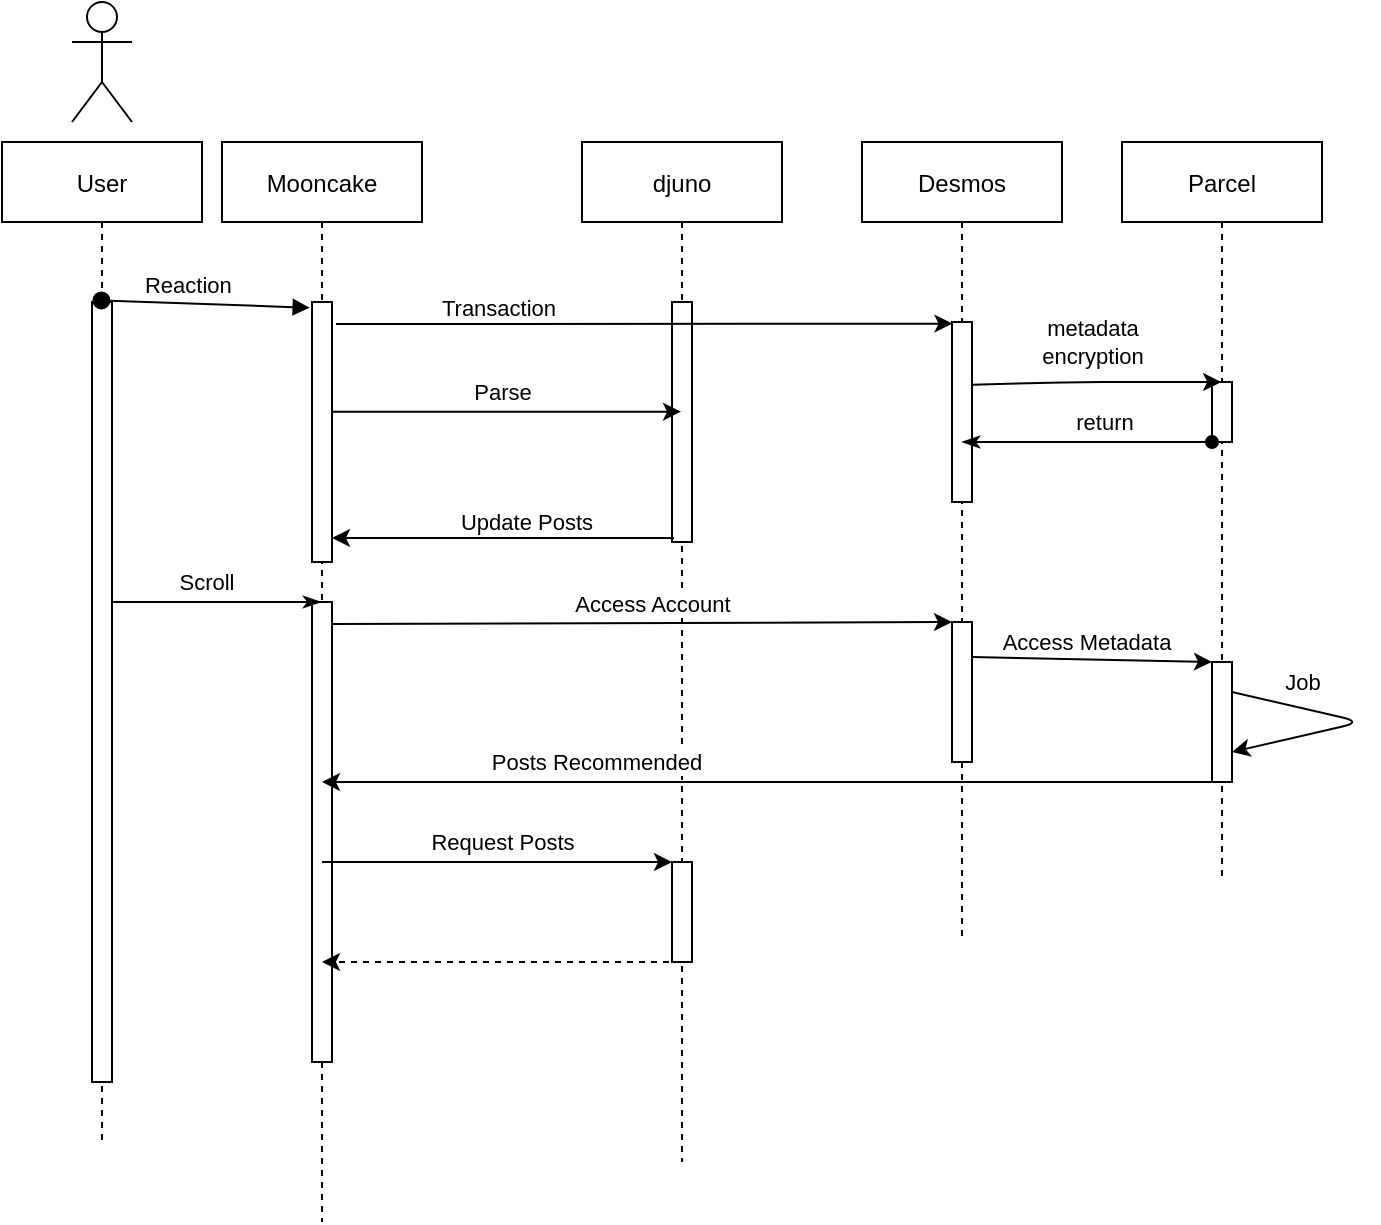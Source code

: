 <mxfile version="13.8.0" type="github"><diagram id="kgpKYQtTHZ0yAKxKKP6v" name="Page-1"><mxGraphModel dx="946" dy="614" grid="1" gridSize="10" guides="1" tooltips="1" connect="1" arrows="1" fold="1" page="1" pageScale="1" pageWidth="850" pageHeight="1100" math="0" shadow="0"><root><mxCell id="0"/><mxCell id="1" parent="0"/><mxCell id="3nuBFxr9cyL0pnOWT2aG-1" value="Mooncake" style="shape=umlLifeline;perimeter=lifelinePerimeter;container=1;collapsible=0;recursiveResize=0;rounded=0;shadow=0;strokeWidth=1;" parent="1" vertex="1"><mxGeometry x="120" y="80" width="100" height="540" as="geometry"/></mxCell><mxCell id="3nuBFxr9cyL0pnOWT2aG-2" value="" style="points=[];perimeter=orthogonalPerimeter;rounded=0;shadow=0;strokeWidth=1;" parent="3nuBFxr9cyL0pnOWT2aG-1" vertex="1"><mxGeometry x="45" y="80" width="10" height="130" as="geometry"/></mxCell><mxCell id="G5kwNWp2M6isGWkbNR8L-33" value="" style="rounded=0;whiteSpace=wrap;html=1;" vertex="1" parent="3nuBFxr9cyL0pnOWT2aG-1"><mxGeometry x="45" y="230" width="10" height="230" as="geometry"/></mxCell><mxCell id="3nuBFxr9cyL0pnOWT2aG-5" value="djuno" style="shape=umlLifeline;perimeter=lifelinePerimeter;container=1;collapsible=0;recursiveResize=0;rounded=0;shadow=0;strokeWidth=1;" parent="1" vertex="1"><mxGeometry x="300" y="80" width="100" height="510" as="geometry"/></mxCell><mxCell id="3nuBFxr9cyL0pnOWT2aG-6" value="" style="points=[];perimeter=orthogonalPerimeter;rounded=0;shadow=0;strokeWidth=1;" parent="3nuBFxr9cyL0pnOWT2aG-5" vertex="1"><mxGeometry x="45" y="80" width="10" height="120" as="geometry"/></mxCell><mxCell id="G5kwNWp2M6isGWkbNR8L-38" value="" style="rounded=0;whiteSpace=wrap;html=1;" vertex="1" parent="3nuBFxr9cyL0pnOWT2aG-5"><mxGeometry x="45" y="360" width="10" height="50" as="geometry"/></mxCell><mxCell id="G5kwNWp2M6isGWkbNR8L-4" value="Parcel" style="shape=umlLifeline;perimeter=lifelinePerimeter;container=1;collapsible=0;recursiveResize=0;rounded=0;shadow=0;strokeWidth=1;" vertex="1" parent="1"><mxGeometry x="570" y="80" width="100" height="370" as="geometry"/></mxCell><mxCell id="G5kwNWp2M6isGWkbNR8L-5" value="" style="points=[];perimeter=orthogonalPerimeter;rounded=0;shadow=0;strokeWidth=1;" vertex="1" parent="G5kwNWp2M6isGWkbNR8L-4"><mxGeometry x="45" y="120" width="10" height="30" as="geometry"/></mxCell><mxCell id="G5kwNWp2M6isGWkbNR8L-34" value="" style="rounded=0;whiteSpace=wrap;html=1;" vertex="1" parent="G5kwNWp2M6isGWkbNR8L-4"><mxGeometry x="45" y="260" width="10" height="60" as="geometry"/></mxCell><mxCell id="G5kwNWp2M6isGWkbNR8L-46" value="" style="endArrow=classic;html=1;exitX=1;exitY=0.25;exitDx=0;exitDy=0;entryX=1;entryY=0.75;entryDx=0;entryDy=0;" edge="1" parent="G5kwNWp2M6isGWkbNR8L-4" source="G5kwNWp2M6isGWkbNR8L-34" target="G5kwNWp2M6isGWkbNR8L-34"><mxGeometry width="50" height="50" relative="1" as="geometry"><mxPoint x="60" y="270" as="sourcePoint"/><mxPoint x="130" y="275" as="targetPoint"/><Array as="points"><mxPoint x="120" y="290"/></Array></mxGeometry></mxCell><mxCell id="G5kwNWp2M6isGWkbNR8L-48" value="Job" style="edgeLabel;html=1;align=center;verticalAlign=middle;resizable=0;points=[];" vertex="1" connectable="0" parent="G5kwNWp2M6isGWkbNR8L-46"><mxGeometry x="-0.526" y="-1" relative="1" as="geometry"><mxPoint x="4.31" y="-13.11" as="offset"/></mxGeometry></mxCell><mxCell id="G5kwNWp2M6isGWkbNR8L-7" value="" style="endArrow=classic;html=1;entryX=0.024;entryY=0.009;entryDx=0;entryDy=0;entryPerimeter=0;" edge="1" parent="1" target="G5kwNWp2M6isGWkbNR8L-3"><mxGeometry width="50" height="50" relative="1" as="geometry"><mxPoint x="177" y="171" as="sourcePoint"/><mxPoint x="480" y="170" as="targetPoint"/></mxGeometry></mxCell><mxCell id="G5kwNWp2M6isGWkbNR8L-8" value="Transaction" style="edgeLabel;html=1;align=center;verticalAlign=middle;resizable=0;points=[];" vertex="1" connectable="0" parent="G5kwNWp2M6isGWkbNR8L-7"><mxGeometry x="-0.475" relative="1" as="geometry"><mxPoint y="-7.74" as="offset"/></mxGeometry></mxCell><mxCell id="G5kwNWp2M6isGWkbNR8L-9" value="" style="endArrow=classic;html=1;exitX=0.99;exitY=0.026;exitDx=0;exitDy=0;exitPerimeter=0;" edge="1" parent="1"><mxGeometry width="50" height="50" relative="1" as="geometry"><mxPoint x="495.0" y="201.34" as="sourcePoint"/><mxPoint x="619.6" y="200" as="targetPoint"/><Array as="points"><mxPoint x="550.1" y="200"/><mxPoint x="570.1" y="200"/></Array></mxGeometry></mxCell><mxCell id="G5kwNWp2M6isGWkbNR8L-13" value="metadata&lt;br&gt;encryption" style="edgeLabel;html=1;align=center;verticalAlign=middle;resizable=0;points=[];" vertex="1" connectable="0" parent="G5kwNWp2M6isGWkbNR8L-9"><mxGeometry x="0.026" y="1" relative="1" as="geometry"><mxPoint x="-3.86" y="-19" as="offset"/></mxGeometry></mxCell><mxCell id="G5kwNWp2M6isGWkbNR8L-16" value="" style="endArrow=classicThin;html=1;startArrow=oval;startFill=1;endFill=1;" edge="1" parent="1" source="G5kwNWp2M6isGWkbNR8L-23" target="3nuBFxr9cyL0pnOWT2aG-1"><mxGeometry width="50" height="50" relative="1" as="geometry"><mxPoint x="80" y="310" as="sourcePoint"/><mxPoint x="130" y="260" as="targetPoint"/><Array as="points"><mxPoint x="140" y="310"/></Array></mxGeometry></mxCell><mxCell id="G5kwNWp2M6isGWkbNR8L-21" value="Scroll" style="edgeLabel;html=1;align=center;verticalAlign=middle;resizable=0;points=[];" vertex="1" connectable="0" parent="G5kwNWp2M6isGWkbNR8L-16"><mxGeometry x="0.211" y="-1" relative="1" as="geometry"><mxPoint x="-14.48" y="-11" as="offset"/></mxGeometry></mxCell><mxCell id="G5kwNWp2M6isGWkbNR8L-17" value="User&lt;br&gt;" style="shape=umlActor;verticalLabelPosition=bottom;verticalAlign=top;html=1;outlineConnect=0;" vertex="1" parent="1"><mxGeometry x="45" y="10" width="30" height="60" as="geometry"/></mxCell><mxCell id="G5kwNWp2M6isGWkbNR8L-23" value="User" style="shape=umlLifeline;perimeter=lifelinePerimeter;container=1;collapsible=0;recursiveResize=0;rounded=0;shadow=0;strokeWidth=1;" vertex="1" parent="1"><mxGeometry x="10" y="80" width="100" height="500" as="geometry"/></mxCell><mxCell id="G5kwNWp2M6isGWkbNR8L-24" value="" style="points=[];perimeter=orthogonalPerimeter;rounded=0;shadow=0;strokeWidth=1;" vertex="1" parent="G5kwNWp2M6isGWkbNR8L-23"><mxGeometry x="45" y="80" width="10" height="390" as="geometry"/></mxCell><mxCell id="3nuBFxr9cyL0pnOWT2aG-3" value="Reaction" style="verticalAlign=bottom;startArrow=oval;endArrow=block;startSize=8;shadow=0;strokeWidth=1;entryX=-0.114;entryY=0.022;entryDx=0;entryDy=0;entryPerimeter=0;exitX=0.472;exitY=-0.002;exitDx=0;exitDy=0;exitPerimeter=0;" parent="1" target="3nuBFxr9cyL0pnOWT2aG-2" edge="1" source="G5kwNWp2M6isGWkbNR8L-24"><mxGeometry x="-0.167" relative="1" as="geometry"><mxPoint x="105" y="150" as="sourcePoint"/><mxPoint as="offset"/></mxGeometry></mxCell><mxCell id="G5kwNWp2M6isGWkbNR8L-2" value="Desmos" style="shape=umlLifeline;perimeter=lifelinePerimeter;container=1;collapsible=0;recursiveResize=0;rounded=0;shadow=0;strokeWidth=1;" vertex="1" parent="1"><mxGeometry x="440" y="80" width="100" height="400" as="geometry"/></mxCell><mxCell id="G5kwNWp2M6isGWkbNR8L-3" value="" style="points=[];perimeter=orthogonalPerimeter;rounded=0;shadow=0;strokeWidth=1;" vertex="1" parent="G5kwNWp2M6isGWkbNR8L-2"><mxGeometry x="45" y="90" width="10" height="90" as="geometry"/></mxCell><mxCell id="G5kwNWp2M6isGWkbNR8L-40" value="" style="rounded=0;whiteSpace=wrap;html=1;" vertex="1" parent="G5kwNWp2M6isGWkbNR8L-2"><mxGeometry x="45" y="240" width="10" height="70" as="geometry"/></mxCell><mxCell id="G5kwNWp2M6isGWkbNR8L-25" value="" style="edgeStyle=orthogonalEdgeStyle;rounded=0;orthogonalLoop=1;jettySize=auto;html=1;startArrow=oval;startFill=1;endArrow=classicThin;endFill=1;" edge="1" parent="1" source="G5kwNWp2M6isGWkbNR8L-5" target="G5kwNWp2M6isGWkbNR8L-2"><mxGeometry relative="1" as="geometry"><Array as="points"><mxPoint x="600" y="230"/><mxPoint x="600" y="230"/></Array></mxGeometry></mxCell><mxCell id="G5kwNWp2M6isGWkbNR8L-26" value="return" style="edgeLabel;html=1;align=center;verticalAlign=middle;resizable=0;points=[];" vertex="1" connectable="0" parent="G5kwNWp2M6isGWkbNR8L-25"><mxGeometry x="-0.128" y="1" relative="1" as="geometry"><mxPoint y="-11.03" as="offset"/></mxGeometry></mxCell><mxCell id="G5kwNWp2M6isGWkbNR8L-27" value="" style="endArrow=classic;html=1;exitX=0.99;exitY=0.422;exitDx=0;exitDy=0;exitPerimeter=0;" edge="1" parent="1" source="3nuBFxr9cyL0pnOWT2aG-2" target="3nuBFxr9cyL0pnOWT2aG-5"><mxGeometry width="50" height="50" relative="1" as="geometry"><mxPoint x="180" y="230" as="sourcePoint"/><mxPoint x="230" y="180" as="targetPoint"/></mxGeometry></mxCell><mxCell id="G5kwNWp2M6isGWkbNR8L-28" value="Parse" style="edgeLabel;html=1;align=center;verticalAlign=middle;resizable=0;points=[];" vertex="1" connectable="0" parent="G5kwNWp2M6isGWkbNR8L-27"><mxGeometry x="0.145" relative="1" as="geometry"><mxPoint x="-14.9" y="-10.18" as="offset"/></mxGeometry></mxCell><mxCell id="G5kwNWp2M6isGWkbNR8L-29" value="" style="endArrow=classic;html=1;" edge="1" parent="1" target="3nuBFxr9cyL0pnOWT2aG-2"><mxGeometry width="50" height="50" relative="1" as="geometry"><mxPoint x="346" y="278" as="sourcePoint"/><mxPoint x="370" y="230" as="targetPoint"/></mxGeometry></mxCell><mxCell id="G5kwNWp2M6isGWkbNR8L-30" value="Update Posts" style="edgeLabel;html=1;align=center;verticalAlign=middle;resizable=0;points=[];" vertex="1" connectable="0" parent="G5kwNWp2M6isGWkbNR8L-29"><mxGeometry x="-0.136" relative="1" as="geometry"><mxPoint y="-8" as="offset"/></mxGeometry></mxCell><mxCell id="G5kwNWp2M6isGWkbNR8L-31" value="" style="endArrow=classic;html=1;exitX=0.99;exitY=0.048;exitDx=0;exitDy=0;exitPerimeter=0;entryX=0;entryY=0;entryDx=0;entryDy=0;" edge="1" parent="1" source="G5kwNWp2M6isGWkbNR8L-33" target="G5kwNWp2M6isGWkbNR8L-40"><mxGeometry width="50" height="50" relative="1" as="geometry"><mxPoint x="180" y="330" as="sourcePoint"/><mxPoint x="610" y="330" as="targetPoint"/></mxGeometry></mxCell><mxCell id="G5kwNWp2M6isGWkbNR8L-32" value="Access Account" style="edgeLabel;html=1;align=center;verticalAlign=middle;resizable=0;points=[];" vertex="1" connectable="0" parent="G5kwNWp2M6isGWkbNR8L-31"><mxGeometry x="0.225" y="-1" relative="1" as="geometry"><mxPoint x="-29.66" y="-10.94" as="offset"/></mxGeometry></mxCell><mxCell id="G5kwNWp2M6isGWkbNR8L-35" value="" style="endArrow=classic;html=1;exitX=0;exitY=1;exitDx=0;exitDy=0;" edge="1" parent="1" source="G5kwNWp2M6isGWkbNR8L-34" target="3nuBFxr9cyL0pnOWT2aG-1"><mxGeometry width="50" height="50" relative="1" as="geometry"><mxPoint x="550" y="360" as="sourcePoint"/><mxPoint x="400" y="380" as="targetPoint"/></mxGeometry></mxCell><mxCell id="G5kwNWp2M6isGWkbNR8L-49" value="Posts Recommended" style="edgeLabel;html=1;align=center;verticalAlign=middle;resizable=0;points=[];" vertex="1" connectable="0" parent="G5kwNWp2M6isGWkbNR8L-35"><mxGeometry x="0.274" y="-1" relative="1" as="geometry"><mxPoint x="-24.48" y="-9" as="offset"/></mxGeometry></mxCell><mxCell id="G5kwNWp2M6isGWkbNR8L-42" value="" style="endArrow=classic;html=1;exitX=1;exitY=0.25;exitDx=0;exitDy=0;entryX=0;entryY=0;entryDx=0;entryDy=0;" edge="1" parent="1" source="G5kwNWp2M6isGWkbNR8L-40" target="G5kwNWp2M6isGWkbNR8L-34"><mxGeometry width="50" height="50" relative="1" as="geometry"><mxPoint x="500" y="330" as="sourcePoint"/><mxPoint x="550" y="280" as="targetPoint"/></mxGeometry></mxCell><mxCell id="G5kwNWp2M6isGWkbNR8L-45" value="Access Metadata" style="edgeLabel;html=1;align=center;verticalAlign=middle;resizable=0;points=[];" vertex="1" connectable="0" parent="G5kwNWp2M6isGWkbNR8L-42"><mxGeometry x="-0.049" y="2" relative="1" as="geometry"><mxPoint y="-6.69" as="offset"/></mxGeometry></mxCell><mxCell id="G5kwNWp2M6isGWkbNR8L-50" value="" style="endArrow=classic;html=1;entryX=0;entryY=0;entryDx=0;entryDy=0;" edge="1" parent="1" source="3nuBFxr9cyL0pnOWT2aG-1" target="G5kwNWp2M6isGWkbNR8L-38"><mxGeometry width="50" height="50" relative="1" as="geometry"><mxPoint x="190" y="440" as="sourcePoint"/><mxPoint x="230" y="390" as="targetPoint"/></mxGeometry></mxCell><mxCell id="G5kwNWp2M6isGWkbNR8L-51" value="Request Posts" style="edgeLabel;html=1;align=center;verticalAlign=middle;resizable=0;points=[];" vertex="1" connectable="0" parent="G5kwNWp2M6isGWkbNR8L-50"><mxGeometry x="0.087" y="-2" relative="1" as="geometry"><mxPoint x="-4.98" y="-12" as="offset"/></mxGeometry></mxCell><mxCell id="G5kwNWp2M6isGWkbNR8L-57" value="" style="endArrow=classic;html=1;dashed=1;" edge="1" parent="1" source="3nuBFxr9cyL0pnOWT2aG-5" target="3nuBFxr9cyL0pnOWT2aG-1"><mxGeometry width="50" height="50" relative="1" as="geometry"><mxPoint x="320" y="420" as="sourcePoint"/><mxPoint x="370" y="370" as="targetPoint"/><Array as="points"><mxPoint x="290" y="490"/></Array></mxGeometry></mxCell></root></mxGraphModel></diagram></mxfile>